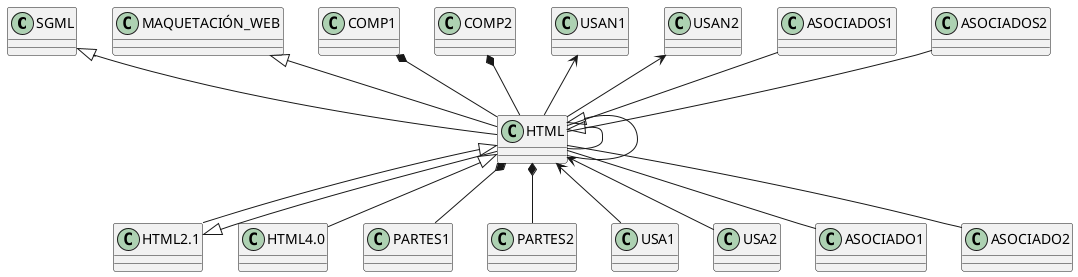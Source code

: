 @startuml 
 set namespaceSeparator none
SGML <|-- HTML
MAQUETACIÓN_WEB <|-- HTML
HTML <|-- HTML
HTML2.1 <|-- HTML
COMP1 *-- HTML
COMP2 *-- HTML
USAN1 <-- HTML
USAN2 <-- HTML
ASOCIADOS1 -- HTML
ASOCIADOS2 -- HTML
HTML <|-- HTML2.1
HTML <|-- HTML4.0
HTML <|-- HTML
HTML *-- PARTES1
HTML *-- PARTES2
HTML <-- USA1
HTML <-- USA2
HTML -- ASOCIADO1
HTML -- ASOCIADO2
@enduml
